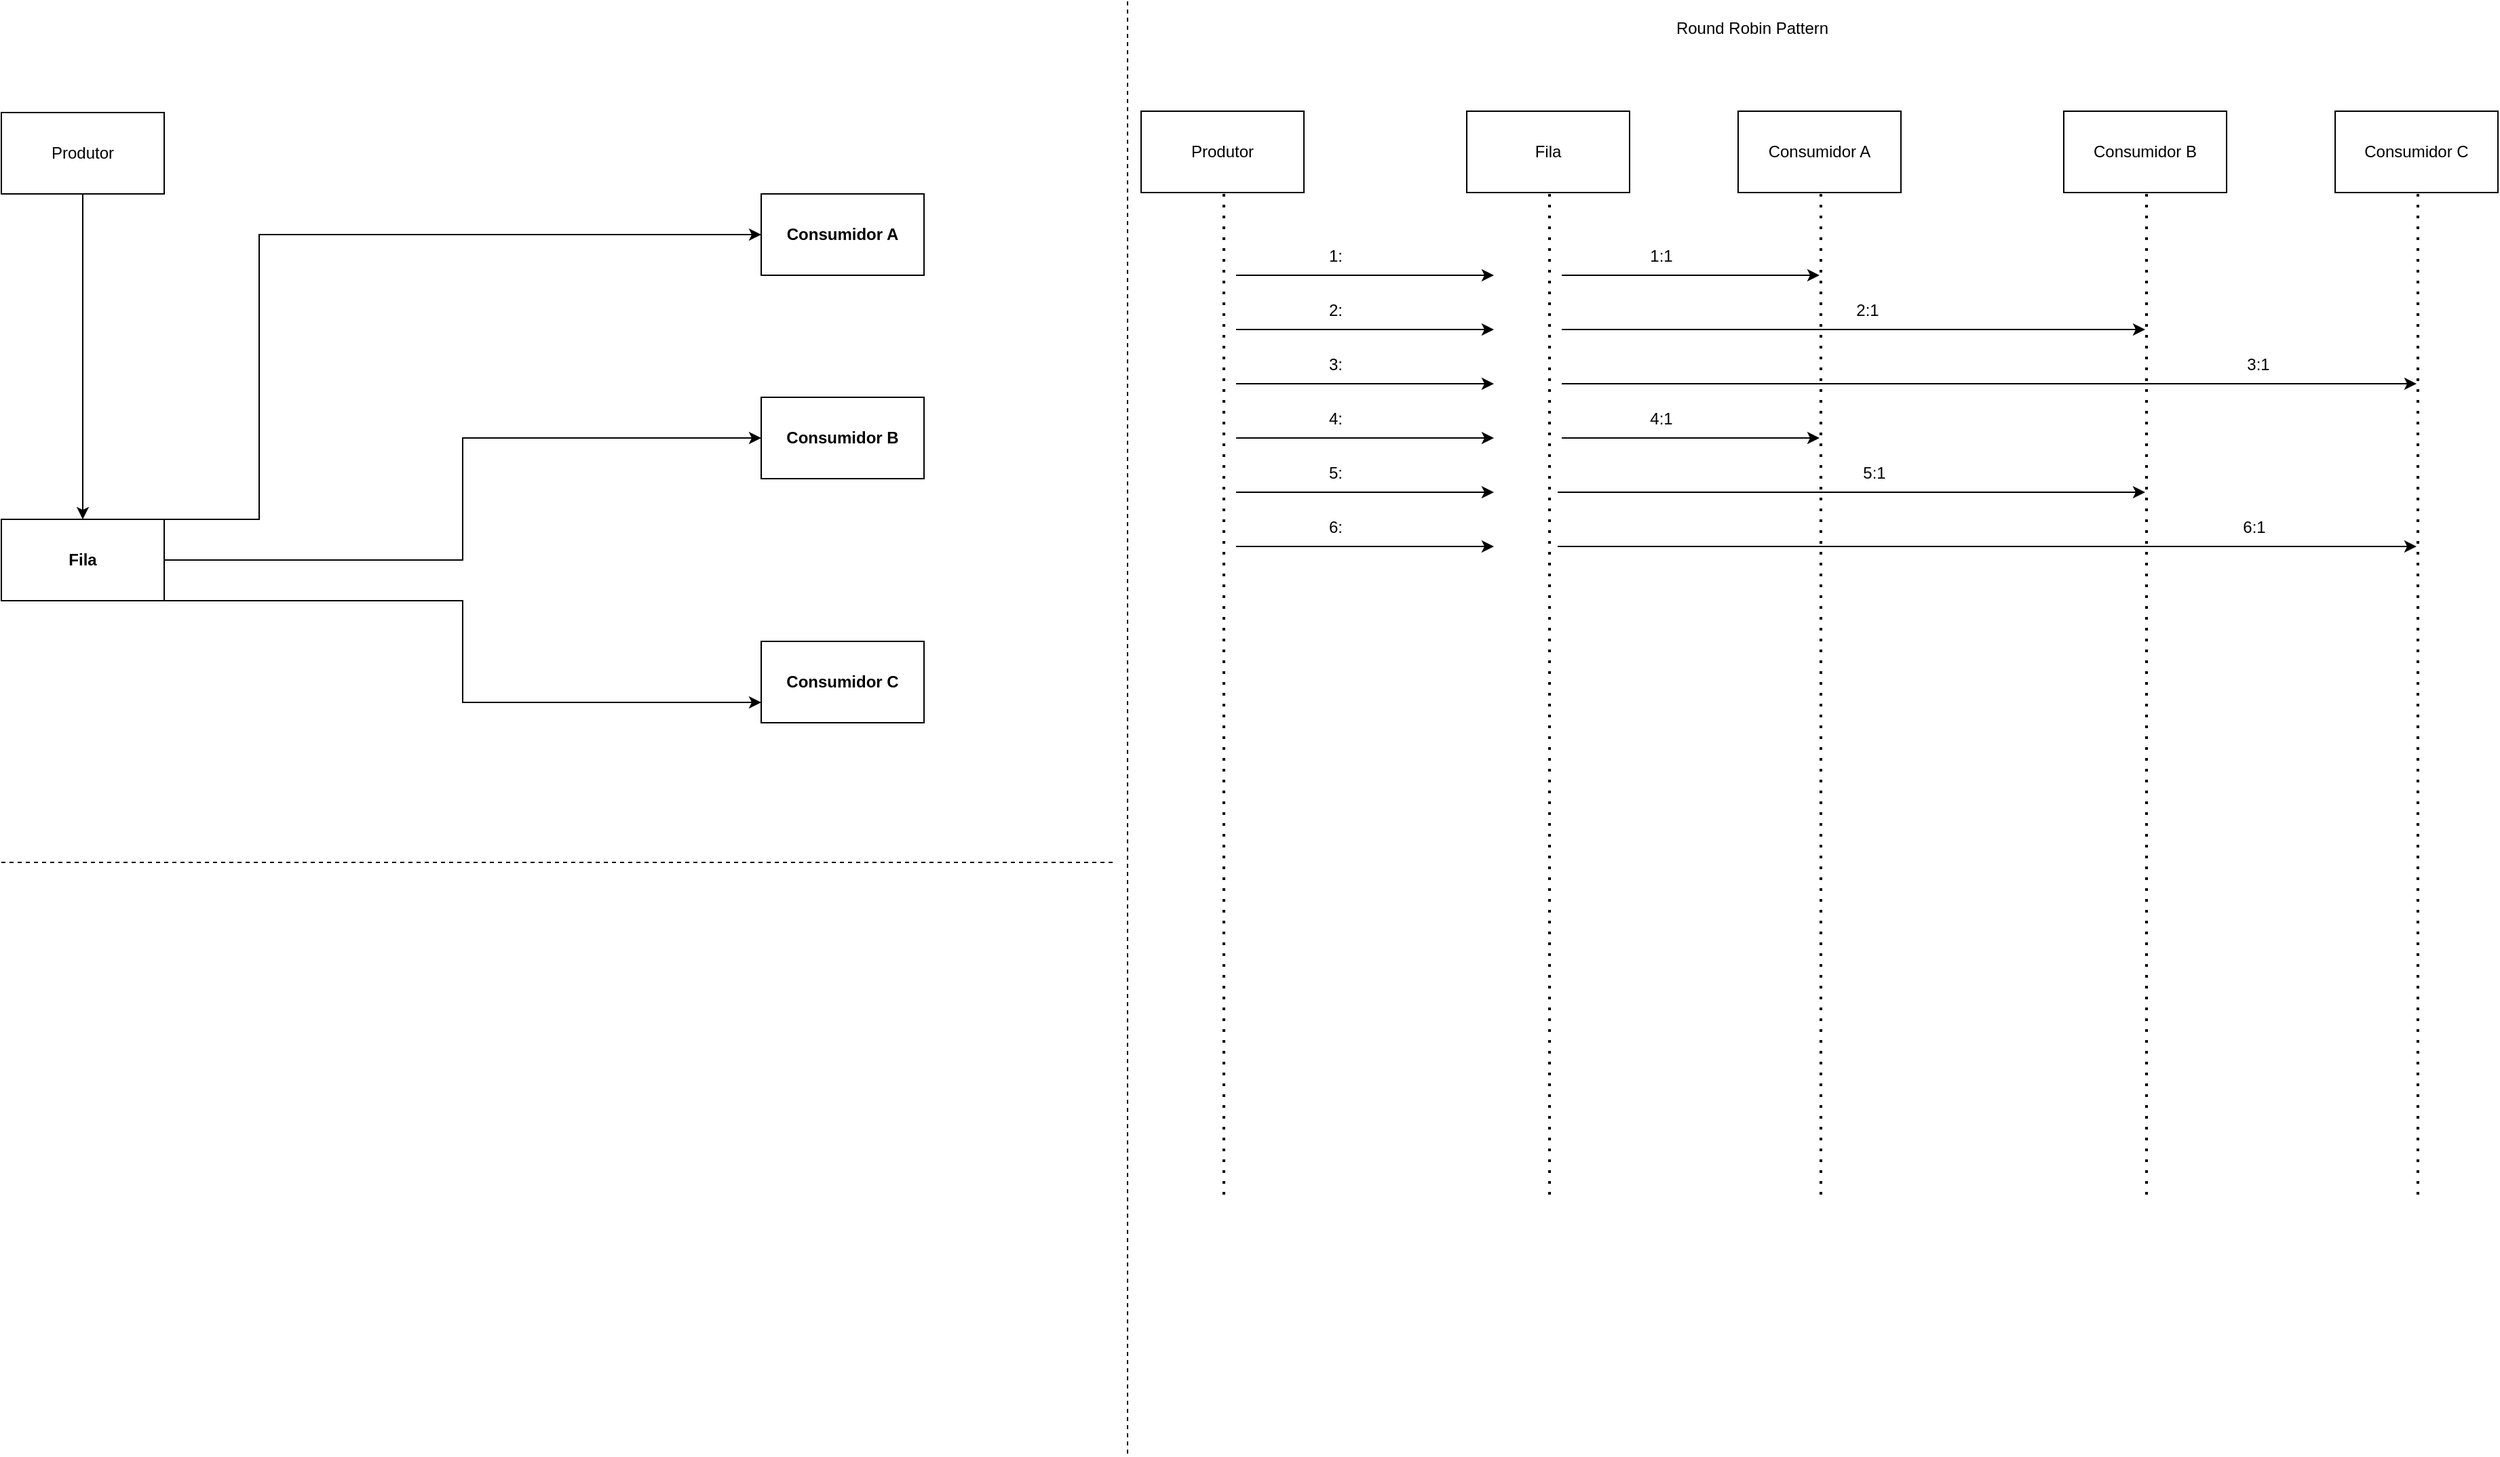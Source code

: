 <mxfile version="16.0.2" type="device"><diagram id="O0hnxRkCZ0U09EJt6VGE" name="Round Robin Pattern"><mxGraphModel dx="2062" dy="865" grid="1" gridSize="10" guides="1" tooltips="1" connect="1" arrows="1" fold="1" page="1" pageScale="1" pageWidth="827" pageHeight="1169" math="0" shadow="0"><root><mxCell id="0"/><mxCell id="1" parent="0"/><mxCell id="fXafyPmb_MMxZ3lsH8gy-13" style="edgeStyle=orthogonalEdgeStyle;rounded=0;orthogonalLoop=1;jettySize=auto;html=1;entryX=0.5;entryY=0;entryDx=0;entryDy=0;" parent="1" source="fXafyPmb_MMxZ3lsH8gy-1" target="fXafyPmb_MMxZ3lsH8gy-3" edge="1"><mxGeometry relative="1" as="geometry"/></mxCell><mxCell id="fXafyPmb_MMxZ3lsH8gy-1" value="Produtor" style="rounded=0;whiteSpace=wrap;html=1;" parent="1" vertex="1"><mxGeometry y="82" width="120" height="60" as="geometry"/></mxCell><mxCell id="fXafyPmb_MMxZ3lsH8gy-11" style="edgeStyle=orthogonalEdgeStyle;rounded=0;orthogonalLoop=1;jettySize=auto;html=1;exitX=1;exitY=0;exitDx=0;exitDy=0;entryX=0;entryY=0.5;entryDx=0;entryDy=0;" parent="1" source="fXafyPmb_MMxZ3lsH8gy-3" target="fXafyPmb_MMxZ3lsH8gy-6" edge="1"><mxGeometry relative="1" as="geometry"><mxPoint x="420" y="312" as="targetPoint"/><Array as="points"><mxPoint x="190" y="382"/><mxPoint x="190" y="172"/><mxPoint x="520" y="172"/></Array></mxGeometry></mxCell><mxCell id="cSS8xeiBRalQF5vK5OVG-4" style="edgeStyle=orthogonalEdgeStyle;rounded=0;orthogonalLoop=1;jettySize=auto;html=1;entryX=0;entryY=0.5;entryDx=0;entryDy=0;" edge="1" parent="1" source="fXafyPmb_MMxZ3lsH8gy-3" target="cSS8xeiBRalQF5vK5OVG-1"><mxGeometry relative="1" as="geometry"><mxPoint x="560" y="412" as="targetPoint"/></mxGeometry></mxCell><mxCell id="cSS8xeiBRalQF5vK5OVG-5" style="edgeStyle=orthogonalEdgeStyle;rounded=0;orthogonalLoop=1;jettySize=auto;html=1;entryX=0;entryY=0.75;entryDx=0;entryDy=0;" edge="1" parent="1" source="fXafyPmb_MMxZ3lsH8gy-3" target="cSS8xeiBRalQF5vK5OVG-2"><mxGeometry relative="1" as="geometry"><Array as="points"><mxPoint x="340" y="442"/><mxPoint x="340" y="517"/></Array></mxGeometry></mxCell><mxCell id="fXafyPmb_MMxZ3lsH8gy-3" value="Fila" style="rounded=0;whiteSpace=wrap;html=1;fontStyle=1" parent="1" vertex="1"><mxGeometry y="382" width="120" height="60" as="geometry"/></mxCell><mxCell id="fXafyPmb_MMxZ3lsH8gy-6" value="Consumidor A" style="rounded=0;whiteSpace=wrap;html=1;fontStyle=1" parent="1" vertex="1"><mxGeometry x="560" y="142" width="120" height="60" as="geometry"/></mxCell><mxCell id="cSS8xeiBRalQF5vK5OVG-1" value="Consumidor B" style="rounded=0;whiteSpace=wrap;html=1;fontStyle=1" vertex="1" parent="1"><mxGeometry x="560" y="292" width="120" height="60" as="geometry"/></mxCell><mxCell id="cSS8xeiBRalQF5vK5OVG-2" value="Consumidor C" style="rounded=0;whiteSpace=wrap;html=1;fontStyle=1" vertex="1" parent="1"><mxGeometry x="560" y="472" width="120" height="60" as="geometry"/></mxCell><mxCell id="cSS8xeiBRalQF5vK5OVG-6" value="" style="endArrow=none;dashed=1;html=1;rounded=0;" edge="1" parent="1"><mxGeometry width="50" height="50" relative="1" as="geometry"><mxPoint y="635" as="sourcePoint"/><mxPoint x="820" y="635" as="targetPoint"/></mxGeometry></mxCell><mxCell id="cSS8xeiBRalQF5vK5OVG-8" value="Produtor" style="rounded=0;whiteSpace=wrap;html=1;" vertex="1" parent="1"><mxGeometry x="840" y="81" width="120" height="60" as="geometry"/></mxCell><mxCell id="cSS8xeiBRalQF5vK5OVG-9" value="" style="endArrow=none;dashed=1;html=1;dashPattern=1 3;strokeWidth=2;rounded=0;" edge="1" parent="1"><mxGeometry width="50" height="50" relative="1" as="geometry"><mxPoint x="901" y="880" as="sourcePoint"/><mxPoint x="901" y="142" as="targetPoint"/></mxGeometry></mxCell><mxCell id="cSS8xeiBRalQF5vK5OVG-10" value="Fila" style="rounded=0;whiteSpace=wrap;html=1;" vertex="1" parent="1"><mxGeometry x="1080" y="81" width="120" height="60" as="geometry"/></mxCell><mxCell id="cSS8xeiBRalQF5vK5OVG-12" value="Consumidor A" style="rounded=0;whiteSpace=wrap;html=1;" vertex="1" parent="1"><mxGeometry x="1280" y="81" width="120" height="60" as="geometry"/></mxCell><mxCell id="cSS8xeiBRalQF5vK5OVG-13" value="" style="endArrow=none;dashed=1;html=1;dashPattern=1 3;strokeWidth=2;rounded=0;" edge="1" parent="1"><mxGeometry width="50" height="50" relative="1" as="geometry"><mxPoint x="1341" y="880" as="sourcePoint"/><mxPoint x="1341" y="142" as="targetPoint"/></mxGeometry></mxCell><mxCell id="cSS8xeiBRalQF5vK5OVG-14" value="Consumidor B" style="rounded=0;whiteSpace=wrap;html=1;" vertex="1" parent="1"><mxGeometry x="1520" y="81" width="120" height="60" as="geometry"/></mxCell><mxCell id="cSS8xeiBRalQF5vK5OVG-15" value="" style="endArrow=none;dashed=1;html=1;dashPattern=1 3;strokeWidth=2;rounded=0;" edge="1" parent="1"><mxGeometry width="50" height="50" relative="1" as="geometry"><mxPoint x="1581" y="880" as="sourcePoint"/><mxPoint x="1581" y="142" as="targetPoint"/></mxGeometry></mxCell><mxCell id="cSS8xeiBRalQF5vK5OVG-16" value="Consumidor C" style="rounded=0;whiteSpace=wrap;html=1;" vertex="1" parent="1"><mxGeometry x="1720" y="81" width="120" height="60" as="geometry"/></mxCell><mxCell id="cSS8xeiBRalQF5vK5OVG-17" value="" style="endArrow=none;dashed=1;html=1;dashPattern=1 3;strokeWidth=2;rounded=0;" edge="1" parent="1"><mxGeometry width="50" height="50" relative="1" as="geometry"><mxPoint x="1781" y="880" as="sourcePoint"/><mxPoint x="1781" y="142" as="targetPoint"/></mxGeometry></mxCell><mxCell id="cSS8xeiBRalQF5vK5OVG-18" value="" style="endArrow=none;dashed=1;html=1;rounded=0;" edge="1" parent="1"><mxGeometry width="50" height="50" relative="1" as="geometry"><mxPoint x="830" as="sourcePoint"/><mxPoint x="830" y="1071" as="targetPoint"/></mxGeometry></mxCell><mxCell id="cSS8xeiBRalQF5vK5OVG-19" value="" style="endArrow=classic;html=1;rounded=0;" edge="1" parent="1"><mxGeometry width="50" height="50" relative="1" as="geometry"><mxPoint x="910" y="202" as="sourcePoint"/><mxPoint x="1100" y="202" as="targetPoint"/></mxGeometry></mxCell><mxCell id="cSS8xeiBRalQF5vK5OVG-20" value="&lt;span&gt;Round Robin Pattern&lt;/span&gt;" style="text;html=1;align=center;verticalAlign=middle;resizable=0;points=[];autosize=1;strokeColor=none;fillColor=none;" vertex="1" parent="1"><mxGeometry x="1225" y="10" width="130" height="20" as="geometry"/></mxCell><mxCell id="cSS8xeiBRalQF5vK5OVG-21" value="1:" style="text;html=1;align=center;verticalAlign=middle;resizable=0;points=[];autosize=1;strokeColor=none;fillColor=none;" vertex="1" parent="1"><mxGeometry x="968" y="178" width="30" height="20" as="geometry"/></mxCell><mxCell id="cSS8xeiBRalQF5vK5OVG-22" value="" style="endArrow=classic;html=1;rounded=0;" edge="1" parent="1"><mxGeometry width="50" height="50" relative="1" as="geometry"><mxPoint x="910" y="242" as="sourcePoint"/><mxPoint x="1100" y="242" as="targetPoint"/></mxGeometry></mxCell><mxCell id="cSS8xeiBRalQF5vK5OVG-23" value="2:" style="text;html=1;align=center;verticalAlign=middle;resizable=0;points=[];autosize=1;strokeColor=none;fillColor=none;" vertex="1" parent="1"><mxGeometry x="968" y="218" width="30" height="20" as="geometry"/></mxCell><mxCell id="cSS8xeiBRalQF5vK5OVG-24" value="" style="endArrow=classic;html=1;rounded=0;" edge="1" parent="1"><mxGeometry width="50" height="50" relative="1" as="geometry"><mxPoint x="910" y="282" as="sourcePoint"/><mxPoint x="1100" y="282" as="targetPoint"/></mxGeometry></mxCell><mxCell id="cSS8xeiBRalQF5vK5OVG-25" value="3:" style="text;html=1;align=center;verticalAlign=middle;resizable=0;points=[];autosize=1;strokeColor=none;fillColor=none;" vertex="1" parent="1"><mxGeometry x="968" y="258" width="30" height="20" as="geometry"/></mxCell><mxCell id="cSS8xeiBRalQF5vK5OVG-26" value="" style="endArrow=classic;html=1;rounded=0;" edge="1" parent="1"><mxGeometry width="50" height="50" relative="1" as="geometry"><mxPoint x="910" y="322" as="sourcePoint"/><mxPoint x="1100" y="322" as="targetPoint"/></mxGeometry></mxCell><mxCell id="cSS8xeiBRalQF5vK5OVG-27" value="4:" style="text;html=1;align=center;verticalAlign=middle;resizable=0;points=[];autosize=1;strokeColor=none;fillColor=none;" vertex="1" parent="1"><mxGeometry x="968" y="298" width="30" height="20" as="geometry"/></mxCell><mxCell id="cSS8xeiBRalQF5vK5OVG-28" value="" style="endArrow=classic;html=1;rounded=0;" edge="1" parent="1"><mxGeometry width="50" height="50" relative="1" as="geometry"><mxPoint x="910" y="362" as="sourcePoint"/><mxPoint x="1100" y="362" as="targetPoint"/></mxGeometry></mxCell><mxCell id="cSS8xeiBRalQF5vK5OVG-29" value="5:" style="text;html=1;align=center;verticalAlign=middle;resizable=0;points=[];autosize=1;strokeColor=none;fillColor=none;" vertex="1" parent="1"><mxGeometry x="968" y="338" width="30" height="20" as="geometry"/></mxCell><mxCell id="cSS8xeiBRalQF5vK5OVG-30" value="" style="endArrow=classic;html=1;rounded=0;" edge="1" parent="1"><mxGeometry width="50" height="50" relative="1" as="geometry"><mxPoint x="910" y="402" as="sourcePoint"/><mxPoint x="1100" y="402" as="targetPoint"/></mxGeometry></mxCell><mxCell id="cSS8xeiBRalQF5vK5OVG-31" value="6:" style="text;html=1;align=center;verticalAlign=middle;resizable=0;points=[];autosize=1;strokeColor=none;fillColor=none;" vertex="1" parent="1"><mxGeometry x="968" y="378" width="30" height="20" as="geometry"/></mxCell><mxCell id="cSS8xeiBRalQF5vK5OVG-37" value="" style="endArrow=none;dashed=1;html=1;dashPattern=1 3;strokeWidth=2;rounded=0;" edge="1" parent="1"><mxGeometry width="50" height="50" relative="1" as="geometry"><mxPoint x="1141" y="880" as="sourcePoint"/><mxPoint x="1141" y="142" as="targetPoint"/></mxGeometry></mxCell><mxCell id="cSS8xeiBRalQF5vK5OVG-38" value="" style="endArrow=classic;html=1;rounded=0;" edge="1" parent="1"><mxGeometry width="50" height="50" relative="1" as="geometry"><mxPoint x="1150" y="202" as="sourcePoint"/><mxPoint x="1340" y="202" as="targetPoint"/></mxGeometry></mxCell><mxCell id="cSS8xeiBRalQF5vK5OVG-39" value="1:1" style="text;html=1;align=center;verticalAlign=middle;resizable=0;points=[];autosize=1;strokeColor=none;fillColor=none;" vertex="1" parent="1"><mxGeometry x="1208" y="178" width="30" height="20" as="geometry"/></mxCell><mxCell id="cSS8xeiBRalQF5vK5OVG-40" value="" style="endArrow=classic;html=1;rounded=0;" edge="1" parent="1"><mxGeometry width="50" height="50" relative="1" as="geometry"><mxPoint x="1150" y="242" as="sourcePoint"/><mxPoint x="1580" y="242" as="targetPoint"/></mxGeometry></mxCell><mxCell id="cSS8xeiBRalQF5vK5OVG-41" value="2:1" style="text;html=1;align=center;verticalAlign=middle;resizable=0;points=[];autosize=1;strokeColor=none;fillColor=none;" vertex="1" parent="1"><mxGeometry x="1360" y="218" width="30" height="20" as="geometry"/></mxCell><mxCell id="cSS8xeiBRalQF5vK5OVG-42" value="" style="endArrow=classic;html=1;rounded=0;" edge="1" parent="1"><mxGeometry width="50" height="50" relative="1" as="geometry"><mxPoint x="1150" y="282" as="sourcePoint"/><mxPoint x="1780" y="282" as="targetPoint"/></mxGeometry></mxCell><mxCell id="cSS8xeiBRalQF5vK5OVG-43" value="3:1" style="text;html=1;align=center;verticalAlign=middle;resizable=0;points=[];autosize=1;strokeColor=none;fillColor=none;" vertex="1" parent="1"><mxGeometry x="1648" y="258" width="30" height="20" as="geometry"/></mxCell><mxCell id="cSS8xeiBRalQF5vK5OVG-44" value="" style="endArrow=classic;html=1;rounded=0;" edge="1" parent="1"><mxGeometry width="50" height="50" relative="1" as="geometry"><mxPoint x="1150" y="322" as="sourcePoint"/><mxPoint x="1340" y="322" as="targetPoint"/></mxGeometry></mxCell><mxCell id="cSS8xeiBRalQF5vK5OVG-45" value="4:1" style="text;html=1;align=center;verticalAlign=middle;resizable=0;points=[];autosize=1;strokeColor=none;fillColor=none;" vertex="1" parent="1"><mxGeometry x="1208" y="298" width="30" height="20" as="geometry"/></mxCell><mxCell id="cSS8xeiBRalQF5vK5OVG-46" value="" style="endArrow=classic;html=1;rounded=0;" edge="1" parent="1"><mxGeometry width="50" height="50" relative="1" as="geometry"><mxPoint x="1147" y="362" as="sourcePoint"/><mxPoint x="1580" y="362" as="targetPoint"/></mxGeometry></mxCell><mxCell id="cSS8xeiBRalQF5vK5OVG-47" value="5:1" style="text;html=1;align=center;verticalAlign=middle;resizable=0;points=[];autosize=1;strokeColor=none;fillColor=none;" vertex="1" parent="1"><mxGeometry x="1365" y="338" width="30" height="20" as="geometry"/></mxCell><mxCell id="cSS8xeiBRalQF5vK5OVG-48" value="" style="endArrow=classic;html=1;rounded=0;" edge="1" parent="1"><mxGeometry width="50" height="50" relative="1" as="geometry"><mxPoint x="1147" y="402" as="sourcePoint"/><mxPoint x="1780" y="402" as="targetPoint"/></mxGeometry></mxCell><mxCell id="cSS8xeiBRalQF5vK5OVG-49" value="6:1" style="text;html=1;align=center;verticalAlign=middle;resizable=0;points=[];autosize=1;strokeColor=none;fillColor=none;" vertex="1" parent="1"><mxGeometry x="1645" y="378" width="30" height="20" as="geometry"/></mxCell></root></mxGraphModel></diagram></mxfile>